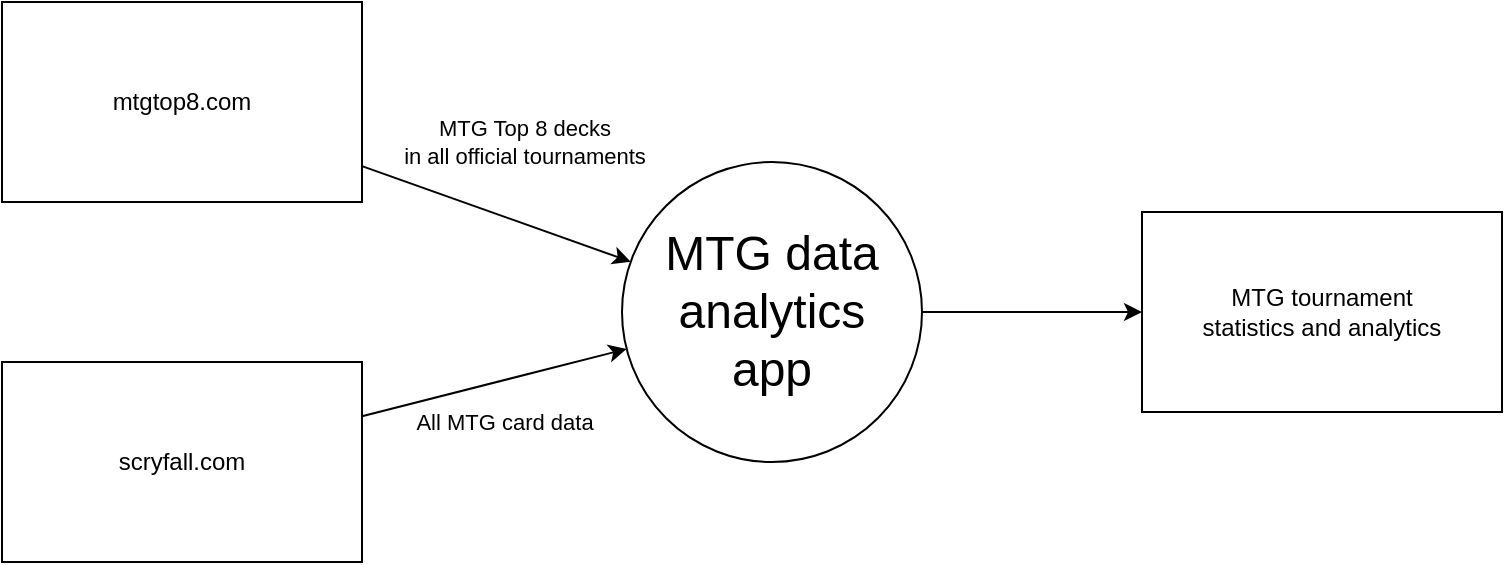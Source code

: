 <mxfile version="26.1.1" pages="3">
  <diagram name="DFD-Level0" id="ErlVtdU9tr1_SCX-aYE1">
    <mxGraphModel dx="1114" dy="595" grid="1" gridSize="10" guides="1" tooltips="1" connect="1" arrows="1" fold="1" page="1" pageScale="1" pageWidth="850" pageHeight="1100" math="0" shadow="0">
      <root>
        <mxCell id="0" />
        <mxCell id="1" parent="0" />
        <mxCell id="6mIwd6s_eyM52UfB3rAE-5" style="edgeStyle=orthogonalEdgeStyle;rounded=0;orthogonalLoop=1;jettySize=auto;html=1;" edge="1" parent="1" source="PH6a5ibqjv1yJwGcpLMF-16" target="PH6a5ibqjv1yJwGcpLMF-31">
          <mxGeometry relative="1" as="geometry" />
        </mxCell>
        <mxCell id="PH6a5ibqjv1yJwGcpLMF-16" value="&lt;div&gt;&lt;font style=&quot;font-size: 24px;&quot;&gt;MTG data&lt;/font&gt;&lt;/div&gt;&lt;div&gt;&lt;font style=&quot;font-size: 24px;&quot;&gt;analytics&lt;/font&gt;&lt;/div&gt;&lt;div&gt;&lt;font style=&quot;font-size: 24px;&quot;&gt;app&lt;/font&gt;&lt;/div&gt;" style="shape=ellipse;html=1;dashed=0;whiteSpace=wrap;aspect=fixed;perimeter=ellipsePerimeter;" parent="1" vertex="1">
          <mxGeometry x="350" y="390" width="150" height="150" as="geometry" />
        </mxCell>
        <mxCell id="PH6a5ibqjv1yJwGcpLMF-31" value="&lt;div&gt;MTG tournament&lt;/div&gt;&lt;div&gt;statistics and analytics&lt;/div&gt;" style="html=1;dashed=0;whiteSpace=wrap;" parent="1" vertex="1">
          <mxGeometry x="610" y="415" width="180" height="100" as="geometry" />
        </mxCell>
        <mxCell id="6mIwd6s_eyM52UfB3rAE-3" style="rounded=1;orthogonalLoop=1;jettySize=auto;html=1;" edge="1" parent="1" source="6mIwd6s_eyM52UfB3rAE-1" target="PH6a5ibqjv1yJwGcpLMF-16">
          <mxGeometry relative="1" as="geometry" />
        </mxCell>
        <mxCell id="6mIwd6s_eyM52UfB3rAE-6" value="&lt;div&gt;MTG Top 8 decks&lt;/div&gt;&lt;div&gt;in all official tournaments&lt;/div&gt;" style="edgeLabel;html=1;align=center;verticalAlign=middle;resizable=0;points=[];" vertex="1" connectable="0" parent="6mIwd6s_eyM52UfB3rAE-3">
          <mxGeometry x="-0.216" y="2" relative="1" as="geometry">
            <mxPoint x="27" y="-29" as="offset" />
          </mxGeometry>
        </mxCell>
        <mxCell id="6mIwd6s_eyM52UfB3rAE-1" value="mtgtop8.com" style="html=1;dashed=0;whiteSpace=wrap;" vertex="1" parent="1">
          <mxGeometry x="40" y="310" width="180" height="100" as="geometry" />
        </mxCell>
        <mxCell id="6mIwd6s_eyM52UfB3rAE-4" style="rounded=1;orthogonalLoop=1;jettySize=auto;html=1;" edge="1" parent="1" source="6mIwd6s_eyM52UfB3rAE-2" target="PH6a5ibqjv1yJwGcpLMF-16">
          <mxGeometry relative="1" as="geometry" />
        </mxCell>
        <mxCell id="6mIwd6s_eyM52UfB3rAE-7" value="All MTG card data" style="edgeLabel;html=1;align=center;verticalAlign=middle;resizable=0;points=[];" vertex="1" connectable="0" parent="6mIwd6s_eyM52UfB3rAE-4">
          <mxGeometry x="0.068" y="1" relative="1" as="geometry">
            <mxPoint y="22" as="offset" />
          </mxGeometry>
        </mxCell>
        <mxCell id="6mIwd6s_eyM52UfB3rAE-2" value="scryfall.com" style="html=1;dashed=0;whiteSpace=wrap;" vertex="1" parent="1">
          <mxGeometry x="40" y="490" width="180" height="100" as="geometry" />
        </mxCell>
      </root>
    </mxGraphModel>
  </diagram>
  <diagram name="DFD-Level1" id="SyEX089Sp1XK40poShIV">
    <mxGraphModel dx="2476" dy="222" grid="1" gridSize="10" guides="1" tooltips="1" connect="1" arrows="1" fold="1" page="1" pageScale="1" pageWidth="850" pageHeight="1100" math="0" shadow="0">
      <root>
        <mxCell id="Ao9Pb1fYEjGk8BzeHKo4-0" />
        <mxCell id="Ao9Pb1fYEjGk8BzeHKo4-1" parent="Ao9Pb1fYEjGk8BzeHKo4-0" />
        <mxCell id="rXhGvrUNdq5sZOhWOkPR-2" style="edgeStyle=orthogonalEdgeStyle;rounded=0;orthogonalLoop=1;jettySize=auto;html=1;" edge="1" parent="Ao9Pb1fYEjGk8BzeHKo4-1" source="rXhGvrUNdq5sZOhWOkPR-0" target="rXhGvrUNdq5sZOhWOkPR-1">
          <mxGeometry relative="1" as="geometry" />
        </mxCell>
        <mxCell id="rXhGvrUNdq5sZOhWOkPR-0" value="&lt;div&gt;All official MTG&lt;/div&gt;&lt;div&gt;tournaments&lt;/div&gt;" style="html=1;dashed=0;whiteSpace=wrap;" vertex="1" parent="Ao9Pb1fYEjGk8BzeHKo4-1">
          <mxGeometry x="210" y="1250" width="180" height="97.5" as="geometry" />
        </mxCell>
        <mxCell id="rXhGvrUNdq5sZOhWOkPR-5" style="edgeStyle=orthogonalEdgeStyle;rounded=0;orthogonalLoop=1;jettySize=auto;html=1;" edge="1" parent="Ao9Pb1fYEjGk8BzeHKo4-1" source="rXhGvrUNdq5sZOhWOkPR-1" target="rXhGvrUNdq5sZOhWOkPR-4">
          <mxGeometry relative="1" as="geometry" />
        </mxCell>
        <mxCell id="rXhGvrUNdq5sZOhWOkPR-15" value="Requests HTML pages" style="edgeLabel;html=1;align=center;verticalAlign=middle;resizable=0;points=[];" vertex="1" connectable="0" parent="rXhGvrUNdq5sZOhWOkPR-5">
          <mxGeometry x="-0.284" y="-1" relative="1" as="geometry">
            <mxPoint x="-64" y="13" as="offset" />
          </mxGeometry>
        </mxCell>
        <mxCell id="rXhGvrUNdq5sZOhWOkPR-1" value="mtgtop8.com" style="html=1;dashed=0;whiteSpace=wrap;shape=partialRectangle;right=0;left=0;" vertex="1" parent="Ao9Pb1fYEjGk8BzeHKo4-1">
          <mxGeometry x="395" y="1381.25" width="200" height="30" as="geometry" />
        </mxCell>
        <mxCell id="rXhGvrUNdq5sZOhWOkPR-10" style="edgeStyle=orthogonalEdgeStyle;rounded=0;orthogonalLoop=1;jettySize=auto;html=1;" edge="1" parent="Ao9Pb1fYEjGk8BzeHKo4-1" source="rXhGvrUNdq5sZOhWOkPR-4" target="rXhGvrUNdq5sZOhWOkPR-9">
          <mxGeometry relative="1" as="geometry" />
        </mxCell>
        <mxCell id="rXhGvrUNdq5sZOhWOkPR-4" value="&lt;div&gt;Web scraping&lt;/div&gt;&lt;div&gt;process&lt;/div&gt;" style="shape=ellipse;html=1;dashed=0;whiteSpace=wrap;aspect=fixed;perimeter=ellipsePerimeter;" vertex="1" parent="Ao9Pb1fYEjGk8BzeHKo4-1">
          <mxGeometry x="420" y="1511.25" width="150" height="150" as="geometry" />
        </mxCell>
        <mxCell id="rXhGvrUNdq5sZOhWOkPR-11" style="edgeStyle=orthogonalEdgeStyle;rounded=0;orthogonalLoop=1;jettySize=auto;html=1;" edge="1" parent="Ao9Pb1fYEjGk8BzeHKo4-1" source="rXhGvrUNdq5sZOhWOkPR-6" target="rXhGvrUNdq5sZOhWOkPR-9">
          <mxGeometry relative="1" as="geometry" />
        </mxCell>
        <mxCell id="rXhGvrUNdq5sZOhWOkPR-16" value="Requests Cards API data" style="edgeLabel;html=1;align=center;verticalAlign=middle;resizable=0;points=[];" vertex="1" connectable="0" parent="rXhGvrUNdq5sZOhWOkPR-11">
          <mxGeometry x="-0.025" y="3" relative="1" as="geometry">
            <mxPoint x="-73" y="1" as="offset" />
          </mxGeometry>
        </mxCell>
        <mxCell id="rXhGvrUNdq5sZOhWOkPR-6" value="scryfall.com" style="html=1;dashed=0;whiteSpace=wrap;shape=partialRectangle;right=0;left=0;" vertex="1" parent="Ao9Pb1fYEjGk8BzeHKo4-1">
          <mxGeometry x="690" y="1381.25" width="100" height="30" as="geometry" />
        </mxCell>
        <mxCell id="rXhGvrUNdq5sZOhWOkPR-8" style="edgeStyle=orthogonalEdgeStyle;rounded=0;orthogonalLoop=1;jettySize=auto;html=1;" edge="1" parent="Ao9Pb1fYEjGk8BzeHKo4-1" source="rXhGvrUNdq5sZOhWOkPR-7" target="rXhGvrUNdq5sZOhWOkPR-6">
          <mxGeometry relative="1" as="geometry" />
        </mxCell>
        <mxCell id="rXhGvrUNdq5sZOhWOkPR-7" value="&lt;div&gt;All MTG&lt;/div&gt;&lt;div&gt;card sets&lt;/div&gt;" style="html=1;dashed=0;whiteSpace=wrap;" vertex="1" parent="Ao9Pb1fYEjGk8BzeHKo4-1">
          <mxGeometry x="830" y="1260" width="180" height="97.5" as="geometry" />
        </mxCell>
        <mxCell id="SD2UYnUMdO6Rh4icC1Qc-1" style="edgeStyle=orthogonalEdgeStyle;rounded=0;orthogonalLoop=1;jettySize=auto;html=1;" edge="1" parent="Ao9Pb1fYEjGk8BzeHKo4-1" source="rXhGvrUNdq5sZOhWOkPR-9" target="SD2UYnUMdO6Rh4icC1Qc-0">
          <mxGeometry relative="1" as="geometry" />
        </mxCell>
        <mxCell id="_0Mks3u0_WpMSxzhfbak-2" value="Saves CSV files" style="edgeLabel;html=1;align=center;verticalAlign=middle;resizable=0;points=[];" vertex="1" connectable="0" parent="SD2UYnUMdO6Rh4icC1Qc-1">
          <mxGeometry x="-0.435" y="3" relative="1" as="geometry">
            <mxPoint x="13" y="-12" as="offset" />
          </mxGeometry>
        </mxCell>
        <mxCell id="rXhGvrUNdq5sZOhWOkPR-9" value="&lt;div&gt;Clean and combine&lt;/div&gt;&lt;div&gt;data process&lt;/div&gt;" style="shape=ellipse;html=1;dashed=0;whiteSpace=wrap;aspect=fixed;perimeter=ellipsePerimeter;" vertex="1" parent="Ao9Pb1fYEjGk8BzeHKo4-1">
          <mxGeometry x="665" y="1511.25" width="150" height="150" as="geometry" />
        </mxCell>
        <mxCell id="rXhGvrUNdq5sZOhWOkPR-13" style="edgeStyle=orthogonalEdgeStyle;rounded=0;orthogonalLoop=1;jettySize=auto;html=1;" edge="1" parent="Ao9Pb1fYEjGk8BzeHKo4-1" source="rXhGvrUNdq5sZOhWOkPR-12" target="rXhGvrUNdq5sZOhWOkPR-4">
          <mxGeometry relative="1" as="geometry" />
        </mxCell>
        <mxCell id="rXhGvrUNdq5sZOhWOkPR-14" value="Runs command" style="edgeLabel;html=1;align=center;verticalAlign=middle;resizable=0;points=[];" vertex="1" connectable="0" parent="rXhGvrUNdq5sZOhWOkPR-13">
          <mxGeometry x="0.021" y="-2" relative="1" as="geometry">
            <mxPoint y="-18" as="offset" />
          </mxGeometry>
        </mxCell>
        <mxCell id="rXhGvrUNdq5sZOhWOkPR-12" value="&lt;div&gt;Local server&lt;/div&gt;&lt;div&gt;(PC)&lt;/div&gt;" style="html=1;dashed=0;whiteSpace=wrap;" vertex="1" parent="Ao9Pb1fYEjGk8BzeHKo4-1">
          <mxGeometry x="50" y="1537.5" width="180" height="97.5" as="geometry" />
        </mxCell>
        <mxCell id="SD2UYnUMdO6Rh4icC1Qc-6" style="edgeStyle=orthogonalEdgeStyle;rounded=0;orthogonalLoop=1;jettySize=auto;html=1;" edge="1" parent="Ao9Pb1fYEjGk8BzeHKo4-1" source="SD2UYnUMdO6Rh4icC1Qc-0" target="SD2UYnUMdO6Rh4icC1Qc-5">
          <mxGeometry relative="1" as="geometry" />
        </mxCell>
        <mxCell id="SD2UYnUMdO6Rh4icC1Qc-0" value="CSV file library" style="html=1;dashed=0;whiteSpace=wrap;shape=partialRectangle;right=0;left=0;" vertex="1" parent="Ao9Pb1fYEjGk8BzeHKo4-1">
          <mxGeometry x="930" y="1571" width="100" height="30" as="geometry" />
        </mxCell>
        <mxCell id="_0Mks3u0_WpMSxzhfbak-1" style="edgeStyle=orthogonalEdgeStyle;rounded=0;orthogonalLoop=1;jettySize=auto;html=1;" edge="1" parent="Ao9Pb1fYEjGk8BzeHKo4-1" source="SD2UYnUMdO6Rh4icC1Qc-5" target="_0Mks3u0_WpMSxzhfbak-0">
          <mxGeometry relative="1" as="geometry" />
        </mxCell>
        <mxCell id="_0Mks3u0_WpMSxzhfbak-3" value="Prints visualizations" style="edgeLabel;html=1;align=center;verticalAlign=middle;resizable=0;points=[];" vertex="1" connectable="0" parent="_0Mks3u0_WpMSxzhfbak-1">
          <mxGeometry x="-0.239" y="2" relative="1" as="geometry">
            <mxPoint x="17" y="-13" as="offset" />
          </mxGeometry>
        </mxCell>
        <mxCell id="SD2UYnUMdO6Rh4icC1Qc-5" value="&lt;div&gt;Data visualization&lt;/div&gt;&lt;div&gt;process&lt;/div&gt;" style="shape=ellipse;html=1;dashed=0;whiteSpace=wrap;aspect=fixed;perimeter=ellipsePerimeter;" vertex="1" parent="Ao9Pb1fYEjGk8BzeHKo4-1">
          <mxGeometry x="1120" y="1511" width="150" height="150" as="geometry" />
        </mxCell>
        <mxCell id="_0Mks3u0_WpMSxzhfbak-0" value="&lt;div&gt;MTG tournament&lt;/div&gt;&lt;div&gt;statistics and analytics&lt;/div&gt;" style="html=1;dashed=0;whiteSpace=wrap;" vertex="1" parent="Ao9Pb1fYEjGk8BzeHKo4-1">
          <mxGeometry x="1460" y="1536.25" width="180" height="100" as="geometry" />
        </mxCell>
      </root>
    </mxGraphModel>
  </diagram>
  <diagram name="DFD-Level2" id="6n8u0ik47b15KwvNtA94">
    <mxGraphModel dx="2462" dy="1082" grid="1" gridSize="10" guides="1" tooltips="1" connect="1" arrows="1" fold="1" page="1" pageScale="1" pageWidth="850" pageHeight="1100" math="0" shadow="0">
      <root>
        <mxCell id="OgBd493CSFW0dkyg3vhi-0" />
        <mxCell id="OgBd493CSFW0dkyg3vhi-1" parent="OgBd493CSFW0dkyg3vhi-0" />
        <mxCell id="-AIVwfbAonmNM8SQBNa2-15" style="edgeStyle=orthogonalEdgeStyle;rounded=0;orthogonalLoop=1;jettySize=auto;html=1;" edge="1" parent="OgBd493CSFW0dkyg3vhi-1" source="-AIVwfbAonmNM8SQBNa2-13" target="-AIVwfbAonmNM8SQBNa2-18">
          <mxGeometry relative="1" as="geometry">
            <mxPoint x="200" y="535" as="targetPoint" />
          </mxGeometry>
        </mxCell>
        <mxCell id="-AIVwfbAonmNM8SQBNa2-13" value="&lt;div&gt;Local server&lt;/div&gt;&lt;div&gt;(PC)&lt;/div&gt;" style="html=1;dashed=0;whiteSpace=wrap;" vertex="1" parent="OgBd493CSFW0dkyg3vhi-1">
          <mxGeometry x="40" y="510" width="100" height="50" as="geometry" />
        </mxCell>
        <mxCell id="-AIVwfbAonmNM8SQBNa2-19" style="edgeStyle=orthogonalEdgeStyle;rounded=0;orthogonalLoop=1;jettySize=auto;html=1;" edge="1" parent="OgBd493CSFW0dkyg3vhi-1" source="-AIVwfbAonmNM8SQBNa2-16" target="-AIVwfbAonmNM8SQBNa2-18">
          <mxGeometry relative="1" as="geometry">
            <Array as="points">
              <mxPoint x="220" y="650" />
              <mxPoint x="220" y="650" />
            </Array>
          </mxGeometry>
        </mxCell>
        <mxCell id="-AIVwfbAonmNM8SQBNa2-20" value="&lt;div&gt;Pull list of&amp;nbsp;&lt;/div&gt;&lt;div&gt;events by max date&lt;/div&gt;" style="edgeLabel;html=1;align=center;verticalAlign=middle;resizable=0;points=[];" vertex="1" connectable="0" parent="-AIVwfbAonmNM8SQBNa2-19">
          <mxGeometry x="0.487" y="3" relative="1" as="geometry">
            <mxPoint x="-47" y="15" as="offset" />
          </mxGeometry>
        </mxCell>
        <mxCell id="-AIVwfbAonmNM8SQBNa2-35" style="edgeStyle=orthogonalEdgeStyle;rounded=0;orthogonalLoop=1;jettySize=auto;html=1;" edge="1" parent="OgBd493CSFW0dkyg3vhi-1" source="-AIVwfbAonmNM8SQBNa2-16" target="-AIVwfbAonmNM8SQBNa2-28">
          <mxGeometry relative="1" as="geometry">
            <Array as="points">
              <mxPoint x="462" y="610" />
              <mxPoint x="462" y="610" />
            </Array>
          </mxGeometry>
        </mxCell>
        <mxCell id="-AIVwfbAonmNM8SQBNa2-36" value="&lt;div&gt;Pull events,&lt;/div&gt;&lt;div&gt;decks, and pilots&lt;/div&gt;" style="edgeLabel;html=1;align=center;verticalAlign=middle;resizable=0;points=[];" vertex="1" connectable="0" parent="-AIVwfbAonmNM8SQBNa2-35">
          <mxGeometry x="0.262" y="1" relative="1" as="geometry">
            <mxPoint x="-51" y="1" as="offset" />
          </mxGeometry>
        </mxCell>
        <mxCell id="-AIVwfbAonmNM8SQBNa2-46" style="edgeStyle=orthogonalEdgeStyle;rounded=0;orthogonalLoop=1;jettySize=auto;html=1;" edge="1" parent="OgBd493CSFW0dkyg3vhi-1" source="-AIVwfbAonmNM8SQBNa2-16" target="-AIVwfbAonmNM8SQBNa2-43">
          <mxGeometry relative="1" as="geometry">
            <Array as="points">
              <mxPoint x="680" y="660" />
              <mxPoint x="680" y="660" />
            </Array>
          </mxGeometry>
        </mxCell>
        <mxCell id="-AIVwfbAonmNM8SQBNa2-47" value="&lt;div&gt;Pull decks&lt;/div&gt;&lt;div&gt;and deck lists&lt;/div&gt;" style="edgeLabel;html=1;align=center;verticalAlign=middle;resizable=0;points=[];" vertex="1" connectable="0" parent="-AIVwfbAonmNM8SQBNa2-46">
          <mxGeometry x="0.264" y="-1" relative="1" as="geometry">
            <mxPoint x="-41" as="offset" />
          </mxGeometry>
        </mxCell>
        <mxCell id="qp5D-rkFLx0OSgvNdSuN-9" style="edgeStyle=orthogonalEdgeStyle;rounded=0;orthogonalLoop=1;jettySize=auto;html=1;" edge="1" parent="OgBd493CSFW0dkyg3vhi-1" source="-AIVwfbAonmNM8SQBNa2-16" target="qp5D-rkFLx0OSgvNdSuN-7">
          <mxGeometry relative="1" as="geometry">
            <Array as="points">
              <mxPoint x="913" y="660" />
              <mxPoint x="913" y="660" />
            </Array>
          </mxGeometry>
        </mxCell>
        <mxCell id="-AIVwfbAonmNM8SQBNa2-16" value="Sqlite server" style="html=1;dashed=0;whiteSpace=wrap;shape=partialRectangle;right=0;left=0;" vertex="1" parent="OgBd493CSFW0dkyg3vhi-1">
          <mxGeometry x="190" y="690" width="770" height="30" as="geometry" />
        </mxCell>
        <mxCell id="-AIVwfbAonmNM8SQBNa2-30" style="edgeStyle=orthogonalEdgeStyle;rounded=0;orthogonalLoop=1;jettySize=auto;html=1;" edge="1" parent="OgBd493CSFW0dkyg3vhi-1" source="-AIVwfbAonmNM8SQBNa2-17" target="-AIVwfbAonmNM8SQBNa2-18">
          <mxGeometry relative="1" as="geometry">
            <Array as="points">
              <mxPoint x="252" y="426" />
            </Array>
          </mxGeometry>
        </mxCell>
        <mxCell id="-AIVwfbAonmNM8SQBNa2-31" value="&lt;div&gt;HTML pages&lt;/div&gt;&lt;div&gt;for new MTG&lt;/div&gt;&lt;div&gt;tournament&lt;/div&gt;&lt;div&gt;results&lt;/div&gt;" style="edgeLabel;html=1;align=center;verticalAlign=middle;resizable=0;points=[];" vertex="1" connectable="0" parent="-AIVwfbAonmNM8SQBNa2-30">
          <mxGeometry x="-0.193" y="1" relative="1" as="geometry">
            <mxPoint x="-43" y="-5" as="offset" />
          </mxGeometry>
        </mxCell>
        <mxCell id="-AIVwfbAonmNM8SQBNa2-39" style="edgeStyle=orthogonalEdgeStyle;rounded=0;orthogonalLoop=1;jettySize=auto;html=1;" edge="1" parent="OgBd493CSFW0dkyg3vhi-1" source="-AIVwfbAonmNM8SQBNa2-17" target="-AIVwfbAonmNM8SQBNa2-28">
          <mxGeometry relative="1" as="geometry">
            <Array as="points">
              <mxPoint x="492" y="400" />
              <mxPoint x="492" y="400" />
            </Array>
          </mxGeometry>
        </mxCell>
        <mxCell id="-AIVwfbAonmNM8SQBNa2-40" value="&lt;div&gt;HTML page&lt;/div&gt;&lt;div&gt;for new deck pages&lt;/div&gt;" style="edgeLabel;html=1;align=center;verticalAlign=middle;resizable=0;points=[];" vertex="1" connectable="0" parent="-AIVwfbAonmNM8SQBNa2-39">
          <mxGeometry x="-0.376" y="1" relative="1" as="geometry">
            <mxPoint x="-53" y="15" as="offset" />
          </mxGeometry>
        </mxCell>
        <mxCell id="-AIVwfbAonmNM8SQBNa2-48" style="edgeStyle=orthogonalEdgeStyle;rounded=0;orthogonalLoop=1;jettySize=auto;html=1;" edge="1" parent="OgBd493CSFW0dkyg3vhi-1" source="-AIVwfbAonmNM8SQBNa2-17" target="-AIVwfbAonmNM8SQBNa2-43">
          <mxGeometry relative="1" as="geometry">
            <Array as="points">
              <mxPoint x="703" y="390" />
              <mxPoint x="703" y="390" />
            </Array>
          </mxGeometry>
        </mxCell>
        <mxCell id="-AIVwfbAonmNM8SQBNa2-49" value="&lt;div&gt;HTML pages for&amp;nbsp;&lt;/div&gt;&lt;div&gt;new deck lists&lt;/div&gt;" style="edgeLabel;html=1;align=center;verticalAlign=middle;resizable=0;points=[];" vertex="1" connectable="0" parent="-AIVwfbAonmNM8SQBNa2-48">
          <mxGeometry x="-0.342" y="-3" relative="1" as="geometry">
            <mxPoint x="-40" y="13" as="offset" />
          </mxGeometry>
        </mxCell>
        <mxCell id="-AIVwfbAonmNM8SQBNa2-17" value="mtgtop8.com" style="html=1;dashed=0;whiteSpace=wrap;shape=partialRectangle;right=0;left=0;" vertex="1" parent="OgBd493CSFW0dkyg3vhi-1">
          <mxGeometry x="190" y="340" width="570" height="30" as="geometry" />
        </mxCell>
        <mxCell id="-AIVwfbAonmNM8SQBNa2-37" style="edgeStyle=orthogonalEdgeStyle;rounded=0;orthogonalLoop=1;jettySize=auto;html=1;" edge="1" parent="OgBd493CSFW0dkyg3vhi-1" source="-AIVwfbAonmNM8SQBNa2-18" target="-AIVwfbAonmNM8SQBNa2-16">
          <mxGeometry relative="1" as="geometry">
            <Array as="points">
              <mxPoint x="252" y="660" />
              <mxPoint x="252" y="660" />
            </Array>
          </mxGeometry>
        </mxCell>
        <mxCell id="-AIVwfbAonmNM8SQBNa2-38" value="Save new events" style="edgeLabel;html=1;align=center;verticalAlign=middle;resizable=0;points=[];" vertex="1" connectable="0" parent="-AIVwfbAonmNM8SQBNa2-37">
          <mxGeometry x="-0.146" relative="1" as="geometry">
            <mxPoint x="48" y="-9" as="offset" />
          </mxGeometry>
        </mxCell>
        <mxCell id="qp5D-rkFLx0OSgvNdSuN-0" style="edgeStyle=orthogonalEdgeStyle;rounded=0;orthogonalLoop=1;jettySize=auto;html=1;" edge="1" parent="OgBd493CSFW0dkyg3vhi-1" source="-AIVwfbAonmNM8SQBNa2-18" target="-AIVwfbAonmNM8SQBNa2-28">
          <mxGeometry relative="1" as="geometry" />
        </mxCell>
        <mxCell id="-AIVwfbAonmNM8SQBNa2-18" value="&lt;div&gt;New events&lt;/div&gt;&lt;div&gt;process&lt;/div&gt;" style="shape=ellipse;html=1;dashed=0;whiteSpace=wrap;aspect=fixed;perimeter=ellipsePerimeter;" vertex="1" parent="OgBd493CSFW0dkyg3vhi-1">
          <mxGeometry x="200" y="482.5" width="105" height="105" as="geometry" />
        </mxCell>
        <mxCell id="-AIVwfbAonmNM8SQBNa2-41" style="edgeStyle=orthogonalEdgeStyle;rounded=0;orthogonalLoop=1;jettySize=auto;html=1;" edge="1" parent="OgBd493CSFW0dkyg3vhi-1" source="-AIVwfbAonmNM8SQBNa2-28" target="-AIVwfbAonmNM8SQBNa2-16">
          <mxGeometry relative="1" as="geometry">
            <Array as="points">
              <mxPoint x="493" y="670" />
              <mxPoint x="493" y="670" />
            </Array>
          </mxGeometry>
        </mxCell>
        <mxCell id="-AIVwfbAonmNM8SQBNa2-42" value="&lt;div&gt;Save new decks&lt;/div&gt;&lt;div&gt;and players&lt;/div&gt;" style="edgeLabel;html=1;align=center;verticalAlign=middle;resizable=0;points=[];" vertex="1" connectable="0" parent="-AIVwfbAonmNM8SQBNa2-41">
          <mxGeometry x="-0.067" y="-3" relative="1" as="geometry">
            <mxPoint x="51" y="-16" as="offset" />
          </mxGeometry>
        </mxCell>
        <mxCell id="qp5D-rkFLx0OSgvNdSuN-1" style="edgeStyle=orthogonalEdgeStyle;rounded=0;orthogonalLoop=1;jettySize=auto;html=1;" edge="1" parent="OgBd493CSFW0dkyg3vhi-1" source="-AIVwfbAonmNM8SQBNa2-28" target="-AIVwfbAonmNM8SQBNa2-43">
          <mxGeometry relative="1" as="geometry" />
        </mxCell>
        <mxCell id="-AIVwfbAonmNM8SQBNa2-28" value="&lt;div&gt;New decks and&lt;/div&gt;&lt;div&gt;players process&lt;/div&gt;" style="shape=ellipse;html=1;dashed=0;whiteSpace=wrap;aspect=fixed;perimeter=ellipsePerimeter;" vertex="1" parent="OgBd493CSFW0dkyg3vhi-1">
          <mxGeometry x="440" y="482.5" width="105" height="105" as="geometry" />
        </mxCell>
        <mxCell id="qp5D-rkFLx0OSgvNdSuN-8" style="edgeStyle=orthogonalEdgeStyle;rounded=0;orthogonalLoop=1;jettySize=auto;html=1;" edge="1" parent="OgBd493CSFW0dkyg3vhi-1" source="-AIVwfbAonmNM8SQBNa2-43" target="qp5D-rkFLx0OSgvNdSuN-7">
          <mxGeometry relative="1" as="geometry" />
        </mxCell>
        <mxCell id="-AIVwfbAonmNM8SQBNa2-43" value="&lt;div&gt;New deck lists&lt;/div&gt;&lt;div&gt;(individual cards)&lt;/div&gt;&lt;div&gt;process&lt;/div&gt;" style="shape=ellipse;html=1;dashed=0;whiteSpace=wrap;aspect=fixed;perimeter=ellipsePerimeter;" vertex="1" parent="OgBd493CSFW0dkyg3vhi-1">
          <mxGeometry x="650" y="482.5" width="105" height="105" as="geometry" />
        </mxCell>
        <mxCell id="-AIVwfbAonmNM8SQBNa2-50" style="edgeStyle=orthogonalEdgeStyle;rounded=0;orthogonalLoop=1;jettySize=auto;html=1;" edge="1" parent="OgBd493CSFW0dkyg3vhi-1" source="-AIVwfbAonmNM8SQBNa2-43" target="-AIVwfbAonmNM8SQBNa2-16">
          <mxGeometry relative="1" as="geometry">
            <Array as="points">
              <mxPoint x="703" y="670" />
              <mxPoint x="703" y="670" />
            </Array>
          </mxGeometry>
        </mxCell>
        <mxCell id="-AIVwfbAonmNM8SQBNa2-51" value="&lt;div&gt;Save new&lt;/div&gt;&lt;div&gt;deck lists&lt;/div&gt;" style="edgeLabel;html=1;align=center;verticalAlign=middle;resizable=0;points=[];" vertex="1" connectable="0" parent="-AIVwfbAonmNM8SQBNa2-50">
          <mxGeometry x="-0.2" y="7" relative="1" as="geometry">
            <mxPoint x="20" y="-9" as="offset" />
          </mxGeometry>
        </mxCell>
        <mxCell id="qp5D-rkFLx0OSgvNdSuN-4" style="edgeStyle=orthogonalEdgeStyle;rounded=0;orthogonalLoop=1;jettySize=auto;html=1;" edge="1" parent="OgBd493CSFW0dkyg3vhi-1" source="qp5D-rkFLx0OSgvNdSuN-2" target="-AIVwfbAonmNM8SQBNa2-16">
          <mxGeometry relative="1" as="geometry" />
        </mxCell>
        <mxCell id="qp5D-rkFLx0OSgvNdSuN-5" value="Card API results" style="edgeLabel;html=1;align=center;verticalAlign=middle;resizable=0;points=[];" vertex="1" connectable="0" parent="qp5D-rkFLx0OSgvNdSuN-4">
          <mxGeometry x="0.29" y="-2" relative="1" as="geometry">
            <mxPoint x="-79" y="-12" as="offset" />
          </mxGeometry>
        </mxCell>
        <mxCell id="qp5D-rkFLx0OSgvNdSuN-2" value="scryfall.com" style="html=1;dashed=0;whiteSpace=wrap;shape=partialRectangle;right=0;left=0;" vertex="1" parent="OgBd493CSFW0dkyg3vhi-1">
          <mxGeometry x="80" y="900" width="320" height="30" as="geometry" />
        </mxCell>
        <mxCell id="qp5D-rkFLx0OSgvNdSuN-11" style="edgeStyle=orthogonalEdgeStyle;rounded=0;orthogonalLoop=1;jettySize=auto;html=1;" edge="1" parent="OgBd493CSFW0dkyg3vhi-1" source="qp5D-rkFLx0OSgvNdSuN-7" target="qp5D-rkFLx0OSgvNdSuN-10">
          <mxGeometry relative="1" as="geometry" />
        </mxCell>
        <mxCell id="qp5D-rkFLx0OSgvNdSuN-7" value="&lt;div&gt;Data cleaning&lt;/div&gt;&lt;div&gt;process&lt;/div&gt;" style="shape=ellipse;html=1;dashed=0;whiteSpace=wrap;aspect=fixed;perimeter=ellipsePerimeter;" vertex="1" parent="OgBd493CSFW0dkyg3vhi-1">
          <mxGeometry x="860" y="482.5" width="105" height="105" as="geometry" />
        </mxCell>
        <mxCell id="qp5D-rkFLx0OSgvNdSuN-13" style="edgeStyle=orthogonalEdgeStyle;rounded=0;orthogonalLoop=1;jettySize=auto;html=1;" edge="1" parent="OgBd493CSFW0dkyg3vhi-1" source="qp5D-rkFLx0OSgvNdSuN-10" target="qp5D-rkFLx0OSgvNdSuN-12">
          <mxGeometry relative="1" as="geometry" />
        </mxCell>
        <mxCell id="qp5D-rkFLx0OSgvNdSuN-10" value="&lt;div&gt;Combine &lt;br&gt;&lt;/div&gt;&lt;div&gt;dataset&lt;/div&gt;&lt;div&gt;process&lt;/div&gt;" style="shape=ellipse;html=1;dashed=0;whiteSpace=wrap;aspect=fixed;perimeter=ellipsePerimeter;" vertex="1" parent="OgBd493CSFW0dkyg3vhi-1">
          <mxGeometry x="1050" y="482.5" width="105" height="105" as="geometry" />
        </mxCell>
        <mxCell id="qp5D-rkFLx0OSgvNdSuN-17" style="edgeStyle=orthogonalEdgeStyle;rounded=0;orthogonalLoop=1;jettySize=auto;html=1;" edge="1" parent="OgBd493CSFW0dkyg3vhi-1" source="qp5D-rkFLx0OSgvNdSuN-12" target="qp5D-rkFLx0OSgvNdSuN-16">
          <mxGeometry relative="1" as="geometry" />
        </mxCell>
        <mxCell id="qp5D-rkFLx0OSgvNdSuN-12" value="Data validation process" style="shape=ellipse;html=1;dashed=0;whiteSpace=wrap;aspect=fixed;perimeter=ellipsePerimeter;" vertex="1" parent="OgBd493CSFW0dkyg3vhi-1">
          <mxGeometry x="1240" y="482.5" width="105" height="105" as="geometry" />
        </mxCell>
        <mxCell id="qp5D-rkFLx0OSgvNdSuN-15" value="&lt;div&gt;Data visualization&lt;/div&gt;&lt;div&gt;notebook&lt;/div&gt;" style="html=1;dashed=0;whiteSpace=wrap;" vertex="1" parent="OgBd493CSFW0dkyg3vhi-1">
          <mxGeometry x="1090" y="740" width="100" height="50" as="geometry" />
        </mxCell>
        <mxCell id="qp5D-rkFLx0OSgvNdSuN-16" value="&lt;div&gt;CSV file lirbary&lt;/div&gt;" style="html=1;dashed=0;whiteSpace=wrap;shape=partialRectangle;right=0;left=0;" vertex="1" parent="OgBd493CSFW0dkyg3vhi-1">
          <mxGeometry x="1430" y="520" width="100" height="30" as="geometry" />
        </mxCell>
      </root>
    </mxGraphModel>
  </diagram>
</mxfile>
